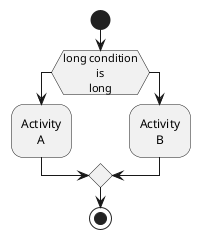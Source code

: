 {
  "sha1": "6f2he9577j2uvm384619o4dgl1c5jv4",
  "insertion": {
    "when": "2024-05-30T20:48:20.942Z",
    "user": "plantuml@gmail.com"
  }
}
@startuml
skinparam defaultTextAlignment center
start
if(long condition\nis\nlong) then
  :Activity\nA;
else
  :Activity\nB;
endif
stop
@enduml
